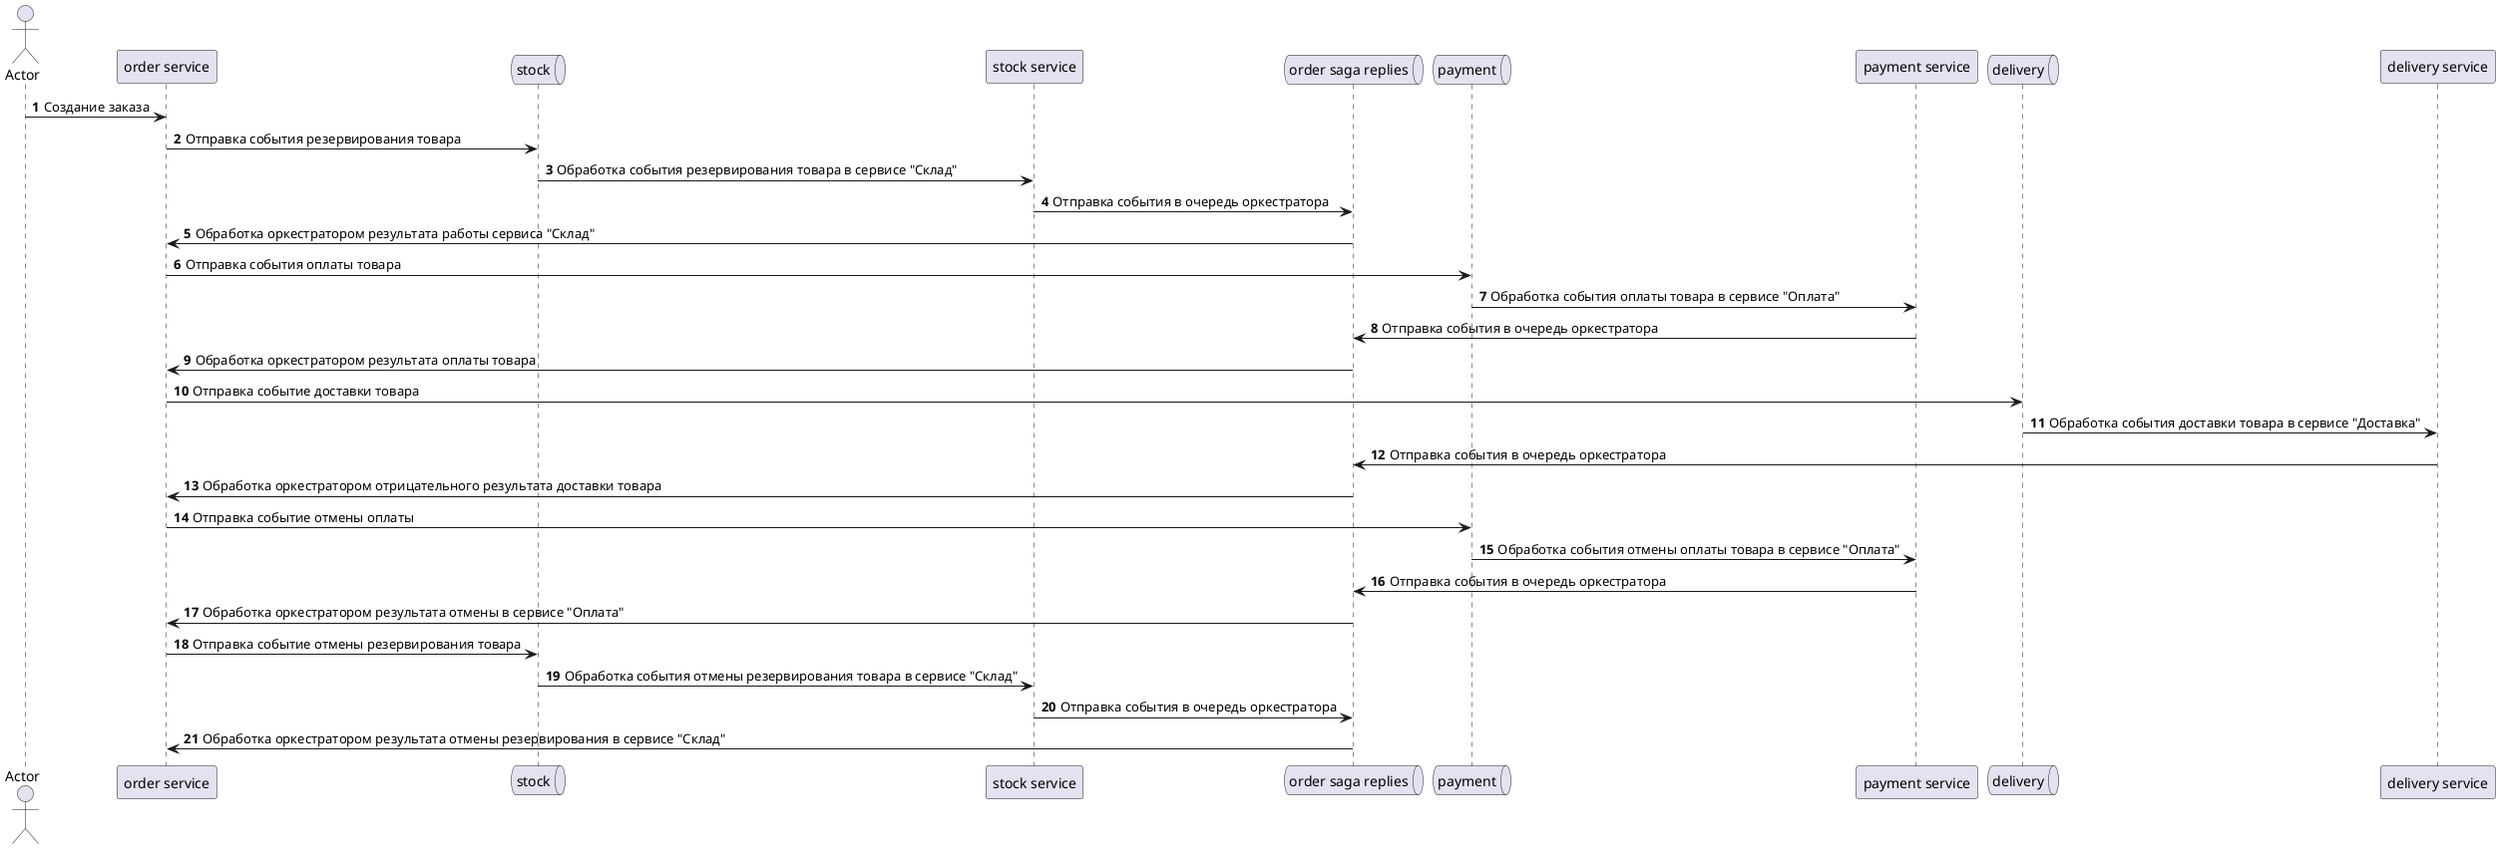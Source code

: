 @startuml

autonumber

actor Actor

Actor -> "order service": Создание заказа

queue stock
"order service" -> "stock": Отправка события резервирования товара
stock -> "stock service": Обработка события резервирования товара в сервисе "Склад"

queue "order saga replies"
"stock service" -> "order saga replies": Отправка события в очередь оркестратора
"order saga replies" -> "order service": Обработка оркестратором результата работы сервиса "Склад"

queue payment
"order service" -> payment: Отправка события оплаты товара
payment -> "payment service": Обработка события оплаты товара в сервисе "Оплата"
"payment service" -> "order saga replies": Отправка события в очередь оркестратора
"order saga replies" -> "order service": Обработка оркестратором результата оплаты товара

queue delivery
"order service" -> delivery: Отправка событие доставки товара
delivery -> "delivery service": Обработка события доставки товара в сервисе "Доставка"
"delivery service" -> "order saga replies": Отправка события в очередь оркестратора
"order saga replies" -> "order service": Обработка оркестратором отрицательного результата доставки товара

"order service" -> "payment": Отправка событие отмены оплаты
"payment" -> "payment service": Обработка события отмены оплаты товара в сервисе "Оплата"
"payment service" -> "order saga replies": Отправка события в очередь оркестратора
"order saga replies" -> "order service": Обработка оркестратором результата отмены в сервисе "Оплата"

"order service" -> "stock": Отправка событие отмены резервирования товара
"stock" -> "stock service": Обработка события отмены резервирования товара в сервисе "Склад"
"stock service" -> "order saga replies": Отправка события в очередь оркестратора
"order saga replies" -> "order service": Обработка оркестратором результата отмены резервирования в сервисе "Склад"

@enduml